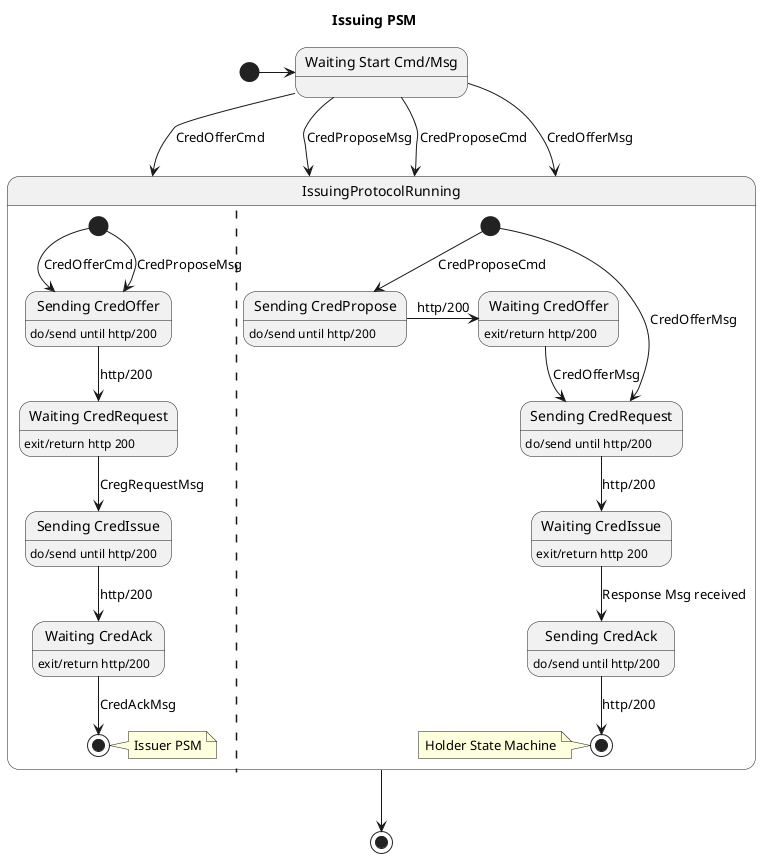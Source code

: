 @startuml

title Issuing PSM

state "Waiting Start Cmd/Msg" as wstart

[*] -> wstart
wstart --> PSM: CredOfferCmd
wstart --> PSM: CredProposeMsg
wstart --> PSM: CredProposeCmd
wstart --> PSM: CredOfferMsg

state "IssuingProtocolRunning" as PSM {
	state "Sending CredOffer" as sinvi
	state "Waiting CredRequest" as wreq
	state "Sending CredIssue" as sresp
	state "Waiting CredAck" as wack

	[*] --> sinvi: CredOfferCmd
	[*] --> sinvi : CredProposeMsg
	sinvi: do/send until http/200

	sinvi --> wreq : http/200

	wreq: exit/return http 200

	wreq --> sresp: CregRequestMsg
	sresp: do/send until http/200

	sresp --> wack: http/200
	wack --> [*]: CredAckMsg
	note right: Issuer PSM

	wack: exit/return http/200

||
	state "Sending CredPropose" as sprop
	state "Waiting CredOffer" as woffer
	state "Sending CredRequest" as sreq
	state "Waiting CredIssue" as wresp
	state "Sending CredAck" as sack

	[*] --> sprop: CredProposeCmd
	[*] --> sreq: CredOfferMsg

	sprop -> woffer: http/200
	sprop: do/send until http/200

	woffer --> sreq: CredOfferMsg
	woffer: exit/return http/200

	sreq --> wresp : http/200
	sreq: do/send until http/200

	wresp: exit/return http 200

	wresp --> sack: Response Msg received
	sack: do/send until http/200
	sack --> [*]: http/200
	note left: Holder State Machine
}


PSM --> [*]

@enduml